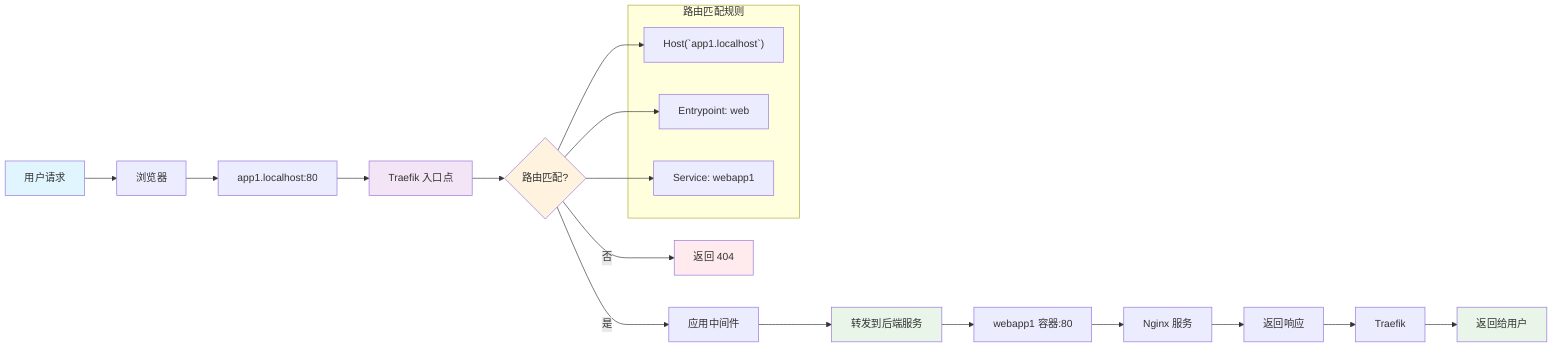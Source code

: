 graph LR
    A[用户请求] --> B[浏览器]
    B --> C[app1.localhost:80]
    C --> D[Traefik 入口点]
    D --> E{路由匹配?}
    E -->|是| F[应用中间件]
    E -->|否| G[返回 404]
    F --> H[转发到后端服务]
    H --> I[webapp1 容器:80]
    I --> J[Nginx 服务]
    J --> K[返回响应]
    K --> L[Traefik]
    L --> M[返回给用户]
    
    subgraph "路由匹配规则"
        N["Host(`app1.localhost`)"]
        O["Entrypoint: web"]
        P["Service: webapp1"]
    end
    
    E --> N
    E --> O
    E --> P
    
    style A fill:#e1f5fe
    style D fill:#f3e5f5
    style E fill:#fff3e0
    style H fill:#e8f5e8
    style M fill:#e8f5e8
    style G fill:#ffebee